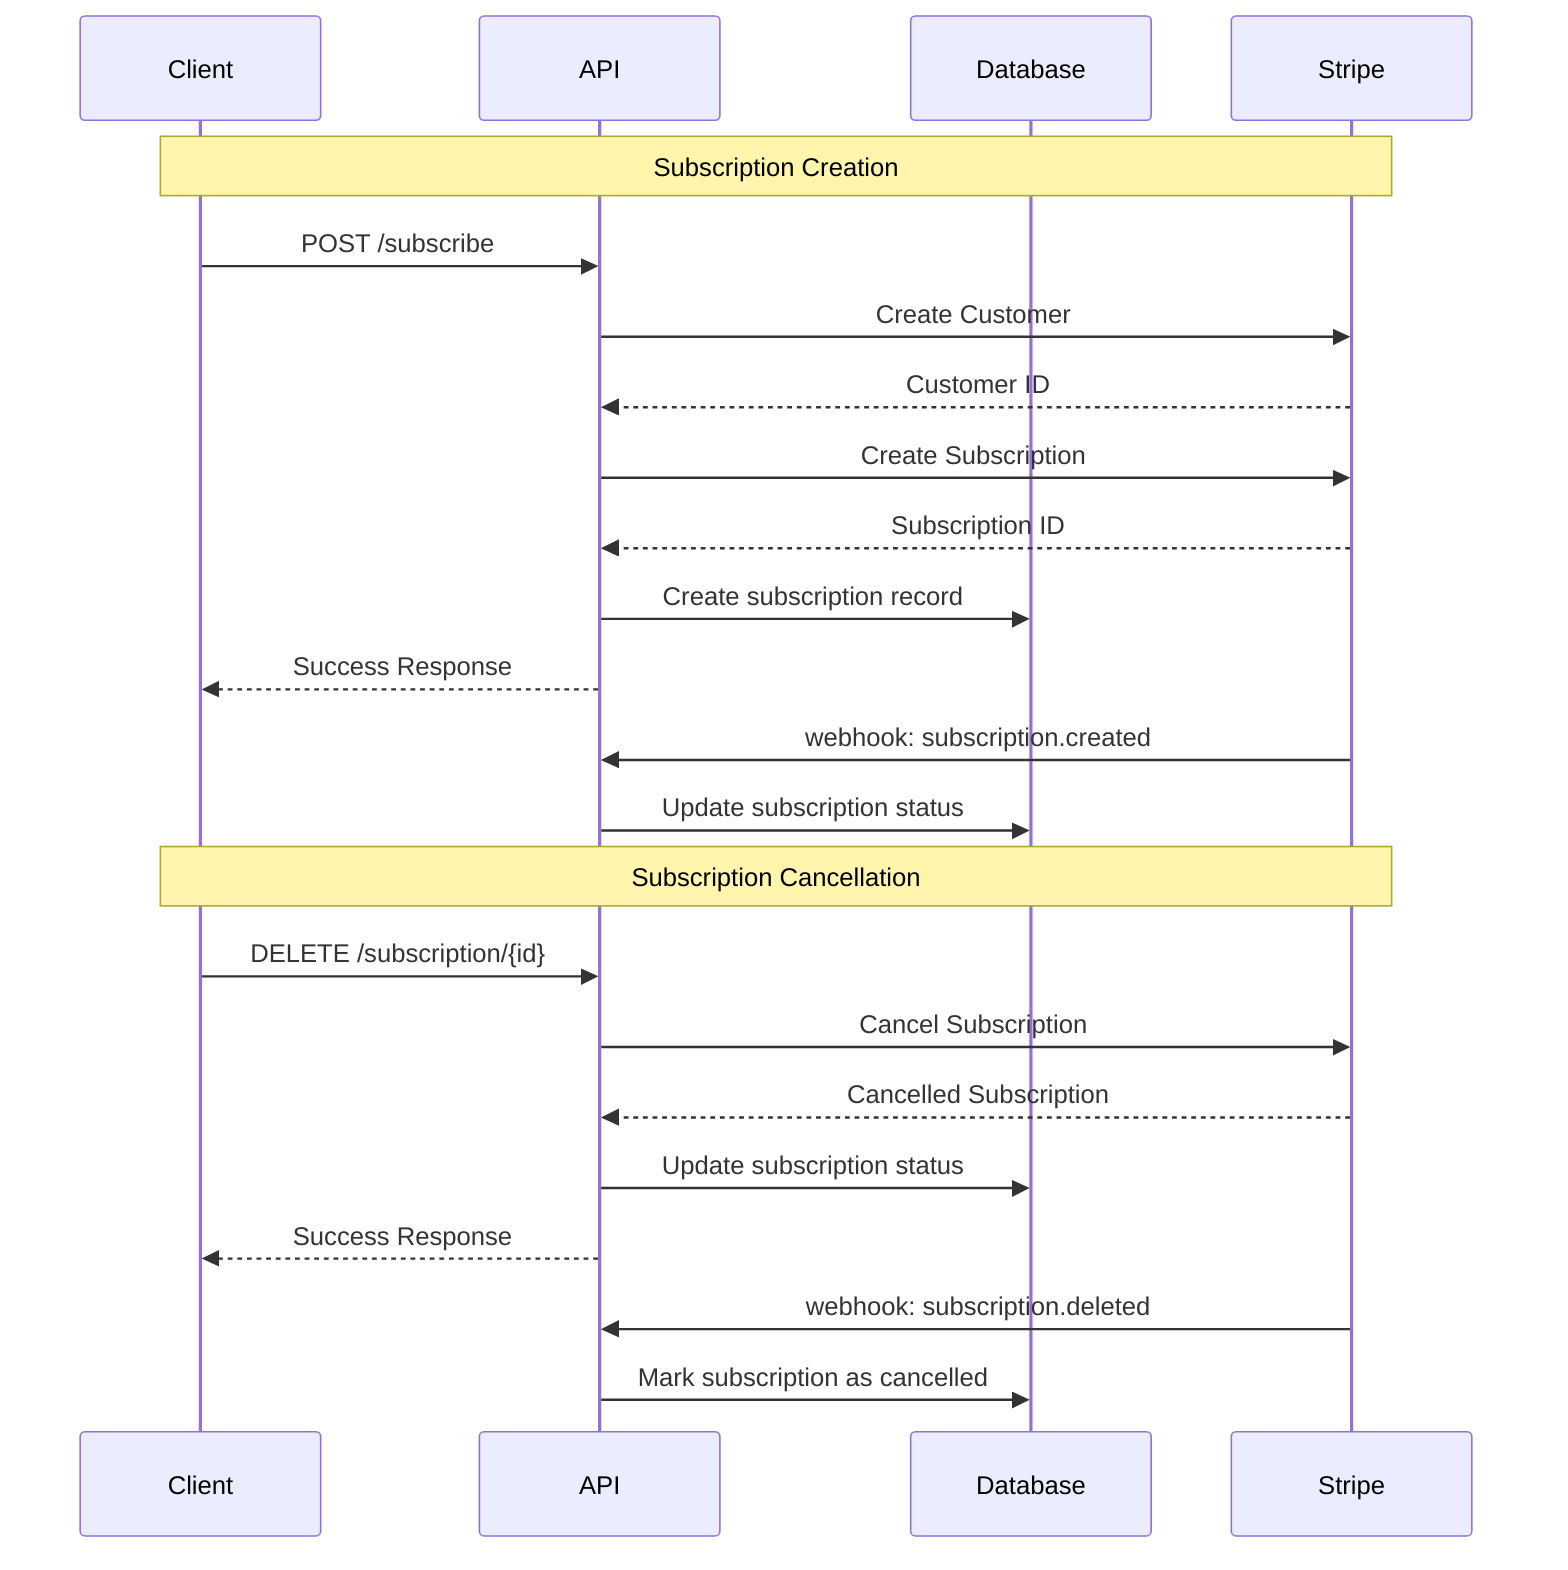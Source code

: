 sequenceDiagram
    participant C as Client
    participant A as API
    participant D as Database
    participant S as Stripe

    %% Creation Flow
    Note over C,S: Subscription Creation
    C->>A: POST /subscribe
    A->>S: Create Customer
    S-->>A: Customer ID
    A->>S: Create Subscription
    S-->>A: Subscription ID
    A->>D: Create subscription record
    A-->>C: Success Response
    S->>A: webhook: subscription.created
    A->>D: Update subscription status

    %% Cancellation Flow
    Note over C,S: Subscription Cancellation
    C->>A: DELETE /subscription/{id}
    A->>S: Cancel Subscription
    S-->>A: Cancelled Subscription
    A->>D: Update subscription status
    A-->>C: Success Response
    S->>A: webhook: subscription.deleted
    A->>D: Mark subscription as cancelled